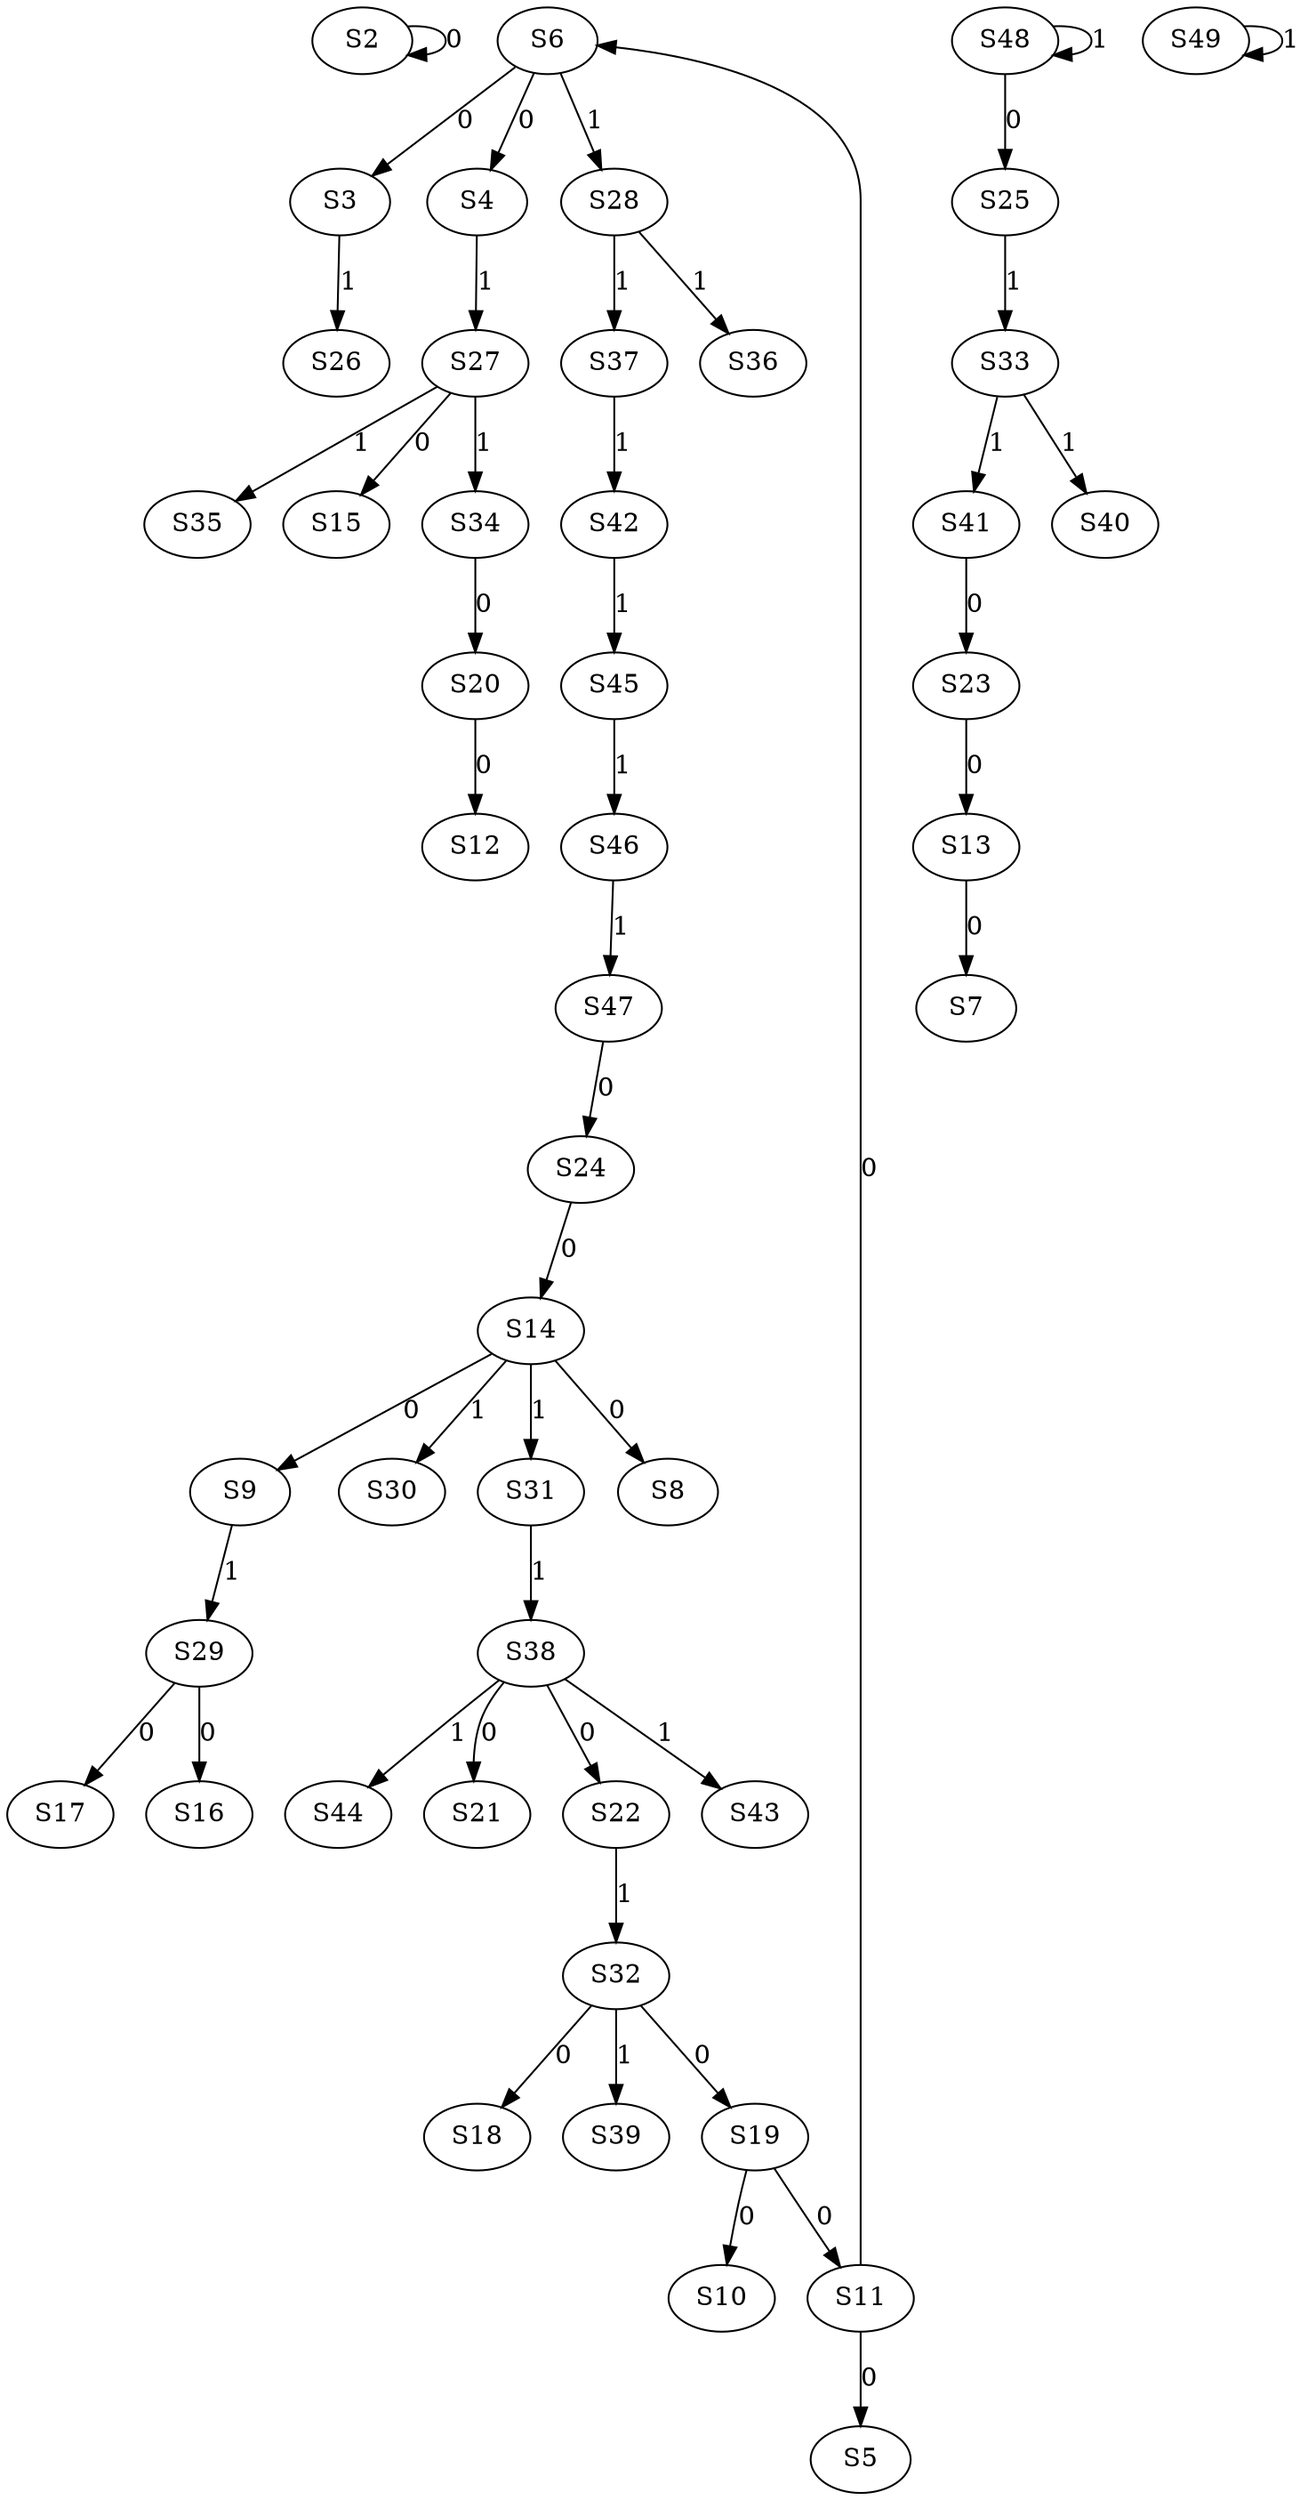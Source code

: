 strict digraph {
	S2 -> S2 [ label = 0 ];
	S6 -> S3 [ label = 0 ];
	S6 -> S4 [ label = 0 ];
	S11 -> S5 [ label = 0 ];
	S11 -> S6 [ label = 0 ];
	S13 -> S7 [ label = 0 ];
	S14 -> S8 [ label = 0 ];
	S14 -> S9 [ label = 0 ];
	S19 -> S10 [ label = 0 ];
	S19 -> S11 [ label = 0 ];
	S20 -> S12 [ label = 0 ];
	S23 -> S13 [ label = 0 ];
	S24 -> S14 [ label = 0 ];
	S27 -> S15 [ label = 0 ];
	S29 -> S16 [ label = 0 ];
	S29 -> S17 [ label = 0 ];
	S32 -> S18 [ label = 0 ];
	S32 -> S19 [ label = 0 ];
	S34 -> S20 [ label = 0 ];
	S38 -> S21 [ label = 0 ];
	S38 -> S22 [ label = 0 ];
	S41 -> S23 [ label = 0 ];
	S47 -> S24 [ label = 0 ];
	S48 -> S25 [ label = 0 ];
	S3 -> S26 [ label = 1 ];
	S4 -> S27 [ label = 1 ];
	S6 -> S28 [ label = 1 ];
	S9 -> S29 [ label = 1 ];
	S14 -> S30 [ label = 1 ];
	S14 -> S31 [ label = 1 ];
	S22 -> S32 [ label = 1 ];
	S25 -> S33 [ label = 1 ];
	S27 -> S34 [ label = 1 ];
	S27 -> S35 [ label = 1 ];
	S28 -> S36 [ label = 1 ];
	S28 -> S37 [ label = 1 ];
	S31 -> S38 [ label = 1 ];
	S32 -> S39 [ label = 1 ];
	S33 -> S40 [ label = 1 ];
	S33 -> S41 [ label = 1 ];
	S37 -> S42 [ label = 1 ];
	S38 -> S43 [ label = 1 ];
	S38 -> S44 [ label = 1 ];
	S42 -> S45 [ label = 1 ];
	S45 -> S46 [ label = 1 ];
	S46 -> S47 [ label = 1 ];
	S48 -> S48 [ label = 1 ];
	S49 -> S49 [ label = 1 ];
}